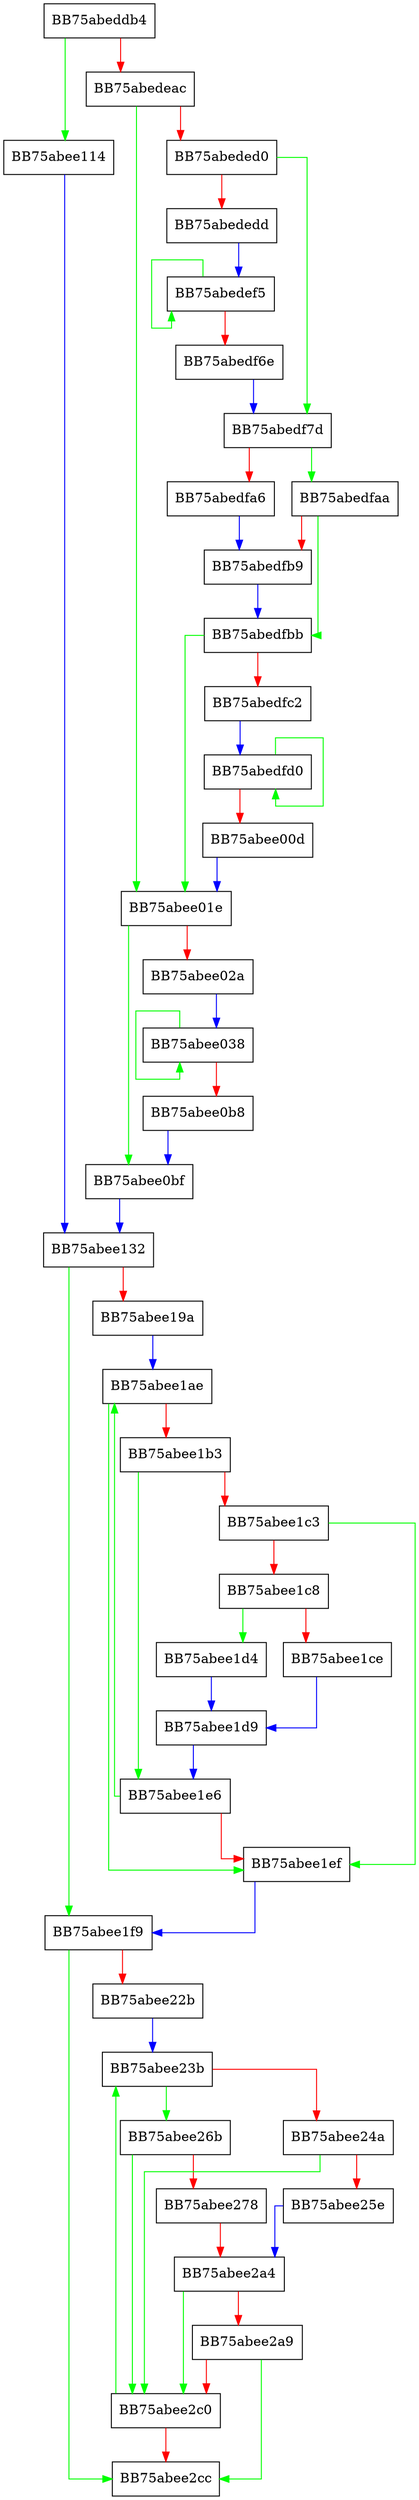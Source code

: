 digraph ZSTD_RowFindBestMatch_extDict_4_4 {
  node [shape="box"];
  graph [splines=ortho];
  BB75abeddb4 -> BB75abee114 [color="green"];
  BB75abeddb4 -> BB75abedeac [color="red"];
  BB75abedeac -> BB75abee01e [color="green"];
  BB75abedeac -> BB75abeded0 [color="red"];
  BB75abeded0 -> BB75abedf7d [color="green"];
  BB75abeded0 -> BB75abededd [color="red"];
  BB75abededd -> BB75abedef5 [color="blue"];
  BB75abedef5 -> BB75abedef5 [color="green"];
  BB75abedef5 -> BB75abedf6e [color="red"];
  BB75abedf6e -> BB75abedf7d [color="blue"];
  BB75abedf7d -> BB75abedfaa [color="green"];
  BB75abedf7d -> BB75abedfa6 [color="red"];
  BB75abedfa6 -> BB75abedfb9 [color="blue"];
  BB75abedfaa -> BB75abedfbb [color="green"];
  BB75abedfaa -> BB75abedfb9 [color="red"];
  BB75abedfb9 -> BB75abedfbb [color="blue"];
  BB75abedfbb -> BB75abee01e [color="green"];
  BB75abedfbb -> BB75abedfc2 [color="red"];
  BB75abedfc2 -> BB75abedfd0 [color="blue"];
  BB75abedfd0 -> BB75abedfd0 [color="green"];
  BB75abedfd0 -> BB75abee00d [color="red"];
  BB75abee00d -> BB75abee01e [color="blue"];
  BB75abee01e -> BB75abee0bf [color="green"];
  BB75abee01e -> BB75abee02a [color="red"];
  BB75abee02a -> BB75abee038 [color="blue"];
  BB75abee038 -> BB75abee038 [color="green"];
  BB75abee038 -> BB75abee0b8 [color="red"];
  BB75abee0b8 -> BB75abee0bf [color="blue"];
  BB75abee0bf -> BB75abee132 [color="blue"];
  BB75abee114 -> BB75abee132 [color="blue"];
  BB75abee132 -> BB75abee1f9 [color="green"];
  BB75abee132 -> BB75abee19a [color="red"];
  BB75abee19a -> BB75abee1ae [color="blue"];
  BB75abee1ae -> BB75abee1ef [color="green"];
  BB75abee1ae -> BB75abee1b3 [color="red"];
  BB75abee1b3 -> BB75abee1e6 [color="green"];
  BB75abee1b3 -> BB75abee1c3 [color="red"];
  BB75abee1c3 -> BB75abee1ef [color="green"];
  BB75abee1c3 -> BB75abee1c8 [color="red"];
  BB75abee1c8 -> BB75abee1d4 [color="green"];
  BB75abee1c8 -> BB75abee1ce [color="red"];
  BB75abee1ce -> BB75abee1d9 [color="blue"];
  BB75abee1d4 -> BB75abee1d9 [color="blue"];
  BB75abee1d9 -> BB75abee1e6 [color="blue"];
  BB75abee1e6 -> BB75abee1ae [color="green"];
  BB75abee1e6 -> BB75abee1ef [color="red"];
  BB75abee1ef -> BB75abee1f9 [color="blue"];
  BB75abee1f9 -> BB75abee2cc [color="green"];
  BB75abee1f9 -> BB75abee22b [color="red"];
  BB75abee22b -> BB75abee23b [color="blue"];
  BB75abee23b -> BB75abee26b [color="green"];
  BB75abee23b -> BB75abee24a [color="red"];
  BB75abee24a -> BB75abee2c0 [color="green"];
  BB75abee24a -> BB75abee25e [color="red"];
  BB75abee25e -> BB75abee2a4 [color="blue"];
  BB75abee26b -> BB75abee2c0 [color="green"];
  BB75abee26b -> BB75abee278 [color="red"];
  BB75abee278 -> BB75abee2a4 [color="red"];
  BB75abee2a4 -> BB75abee2c0 [color="green"];
  BB75abee2a4 -> BB75abee2a9 [color="red"];
  BB75abee2a9 -> BB75abee2cc [color="green"];
  BB75abee2a9 -> BB75abee2c0 [color="red"];
  BB75abee2c0 -> BB75abee23b [color="green"];
  BB75abee2c0 -> BB75abee2cc [color="red"];
}